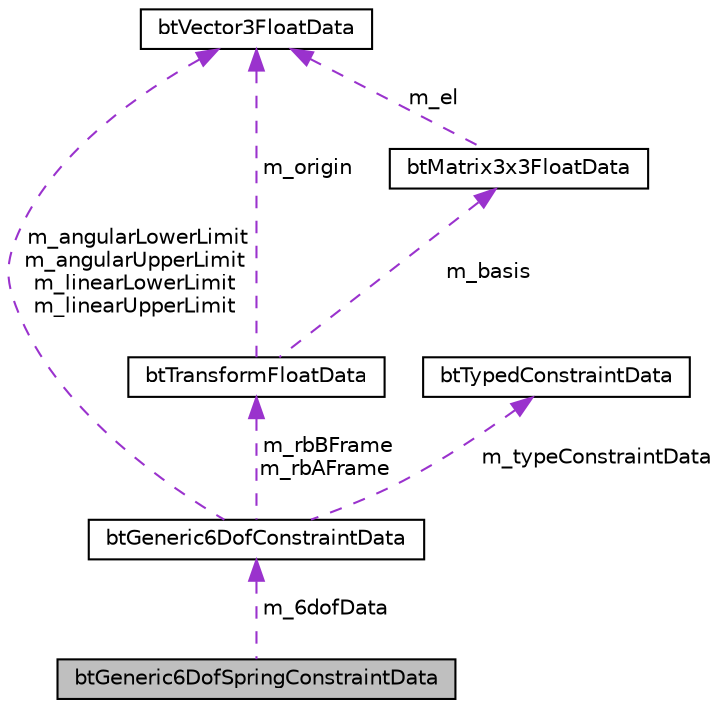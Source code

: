 digraph "btGeneric6DofSpringConstraintData"
{
  edge [fontname="Helvetica",fontsize="10",labelfontname="Helvetica",labelfontsize="10"];
  node [fontname="Helvetica",fontsize="10",shape=record];
  Node1 [label="btGeneric6DofSpringConstraintData",height=0.2,width=0.4,color="black", fillcolor="grey75", style="filled", fontcolor="black"];
  Node2 -> Node1 [dir="back",color="darkorchid3",fontsize="10",style="dashed",label=" m_6dofData" ,fontname="Helvetica"];
  Node2 [label="btGeneric6DofConstraintData",height=0.2,width=0.4,color="black", fillcolor="white", style="filled",URL="$structbt_generic6_dof_constraint_data.html"];
  Node3 -> Node2 [dir="back",color="darkorchid3",fontsize="10",style="dashed",label=" m_angularLowerLimit\nm_angularUpperLimit\nm_linearLowerLimit\nm_linearUpperLimit" ,fontname="Helvetica"];
  Node3 [label="btVector3FloatData",height=0.2,width=0.4,color="black", fillcolor="white", style="filled",URL="$structbt_vector3_float_data.html"];
  Node4 -> Node2 [dir="back",color="darkorchid3",fontsize="10",style="dashed",label=" m_typeConstraintData" ,fontname="Helvetica"];
  Node4 [label="btTypedConstraintData",height=0.2,width=0.4,color="black", fillcolor="white", style="filled",URL="$structbt_typed_constraint_data.html",tooltip="this structure is not used, except for loading pre-2.82 .bullet files "];
  Node5 -> Node2 [dir="back",color="darkorchid3",fontsize="10",style="dashed",label=" m_rbBFrame\nm_rbAFrame" ,fontname="Helvetica"];
  Node5 [label="btTransformFloatData",height=0.2,width=0.4,color="black", fillcolor="white", style="filled",URL="$structbt_transform_float_data.html",tooltip="for serialization "];
  Node6 -> Node5 [dir="back",color="darkorchid3",fontsize="10",style="dashed",label=" m_basis" ,fontname="Helvetica"];
  Node6 [label="btMatrix3x3FloatData",height=0.2,width=0.4,color="black", fillcolor="white", style="filled",URL="$structbt_matrix3x3_float_data.html",tooltip="for serialization "];
  Node3 -> Node6 [dir="back",color="darkorchid3",fontsize="10",style="dashed",label=" m_el" ,fontname="Helvetica"];
  Node3 -> Node5 [dir="back",color="darkorchid3",fontsize="10",style="dashed",label=" m_origin" ,fontname="Helvetica"];
}
